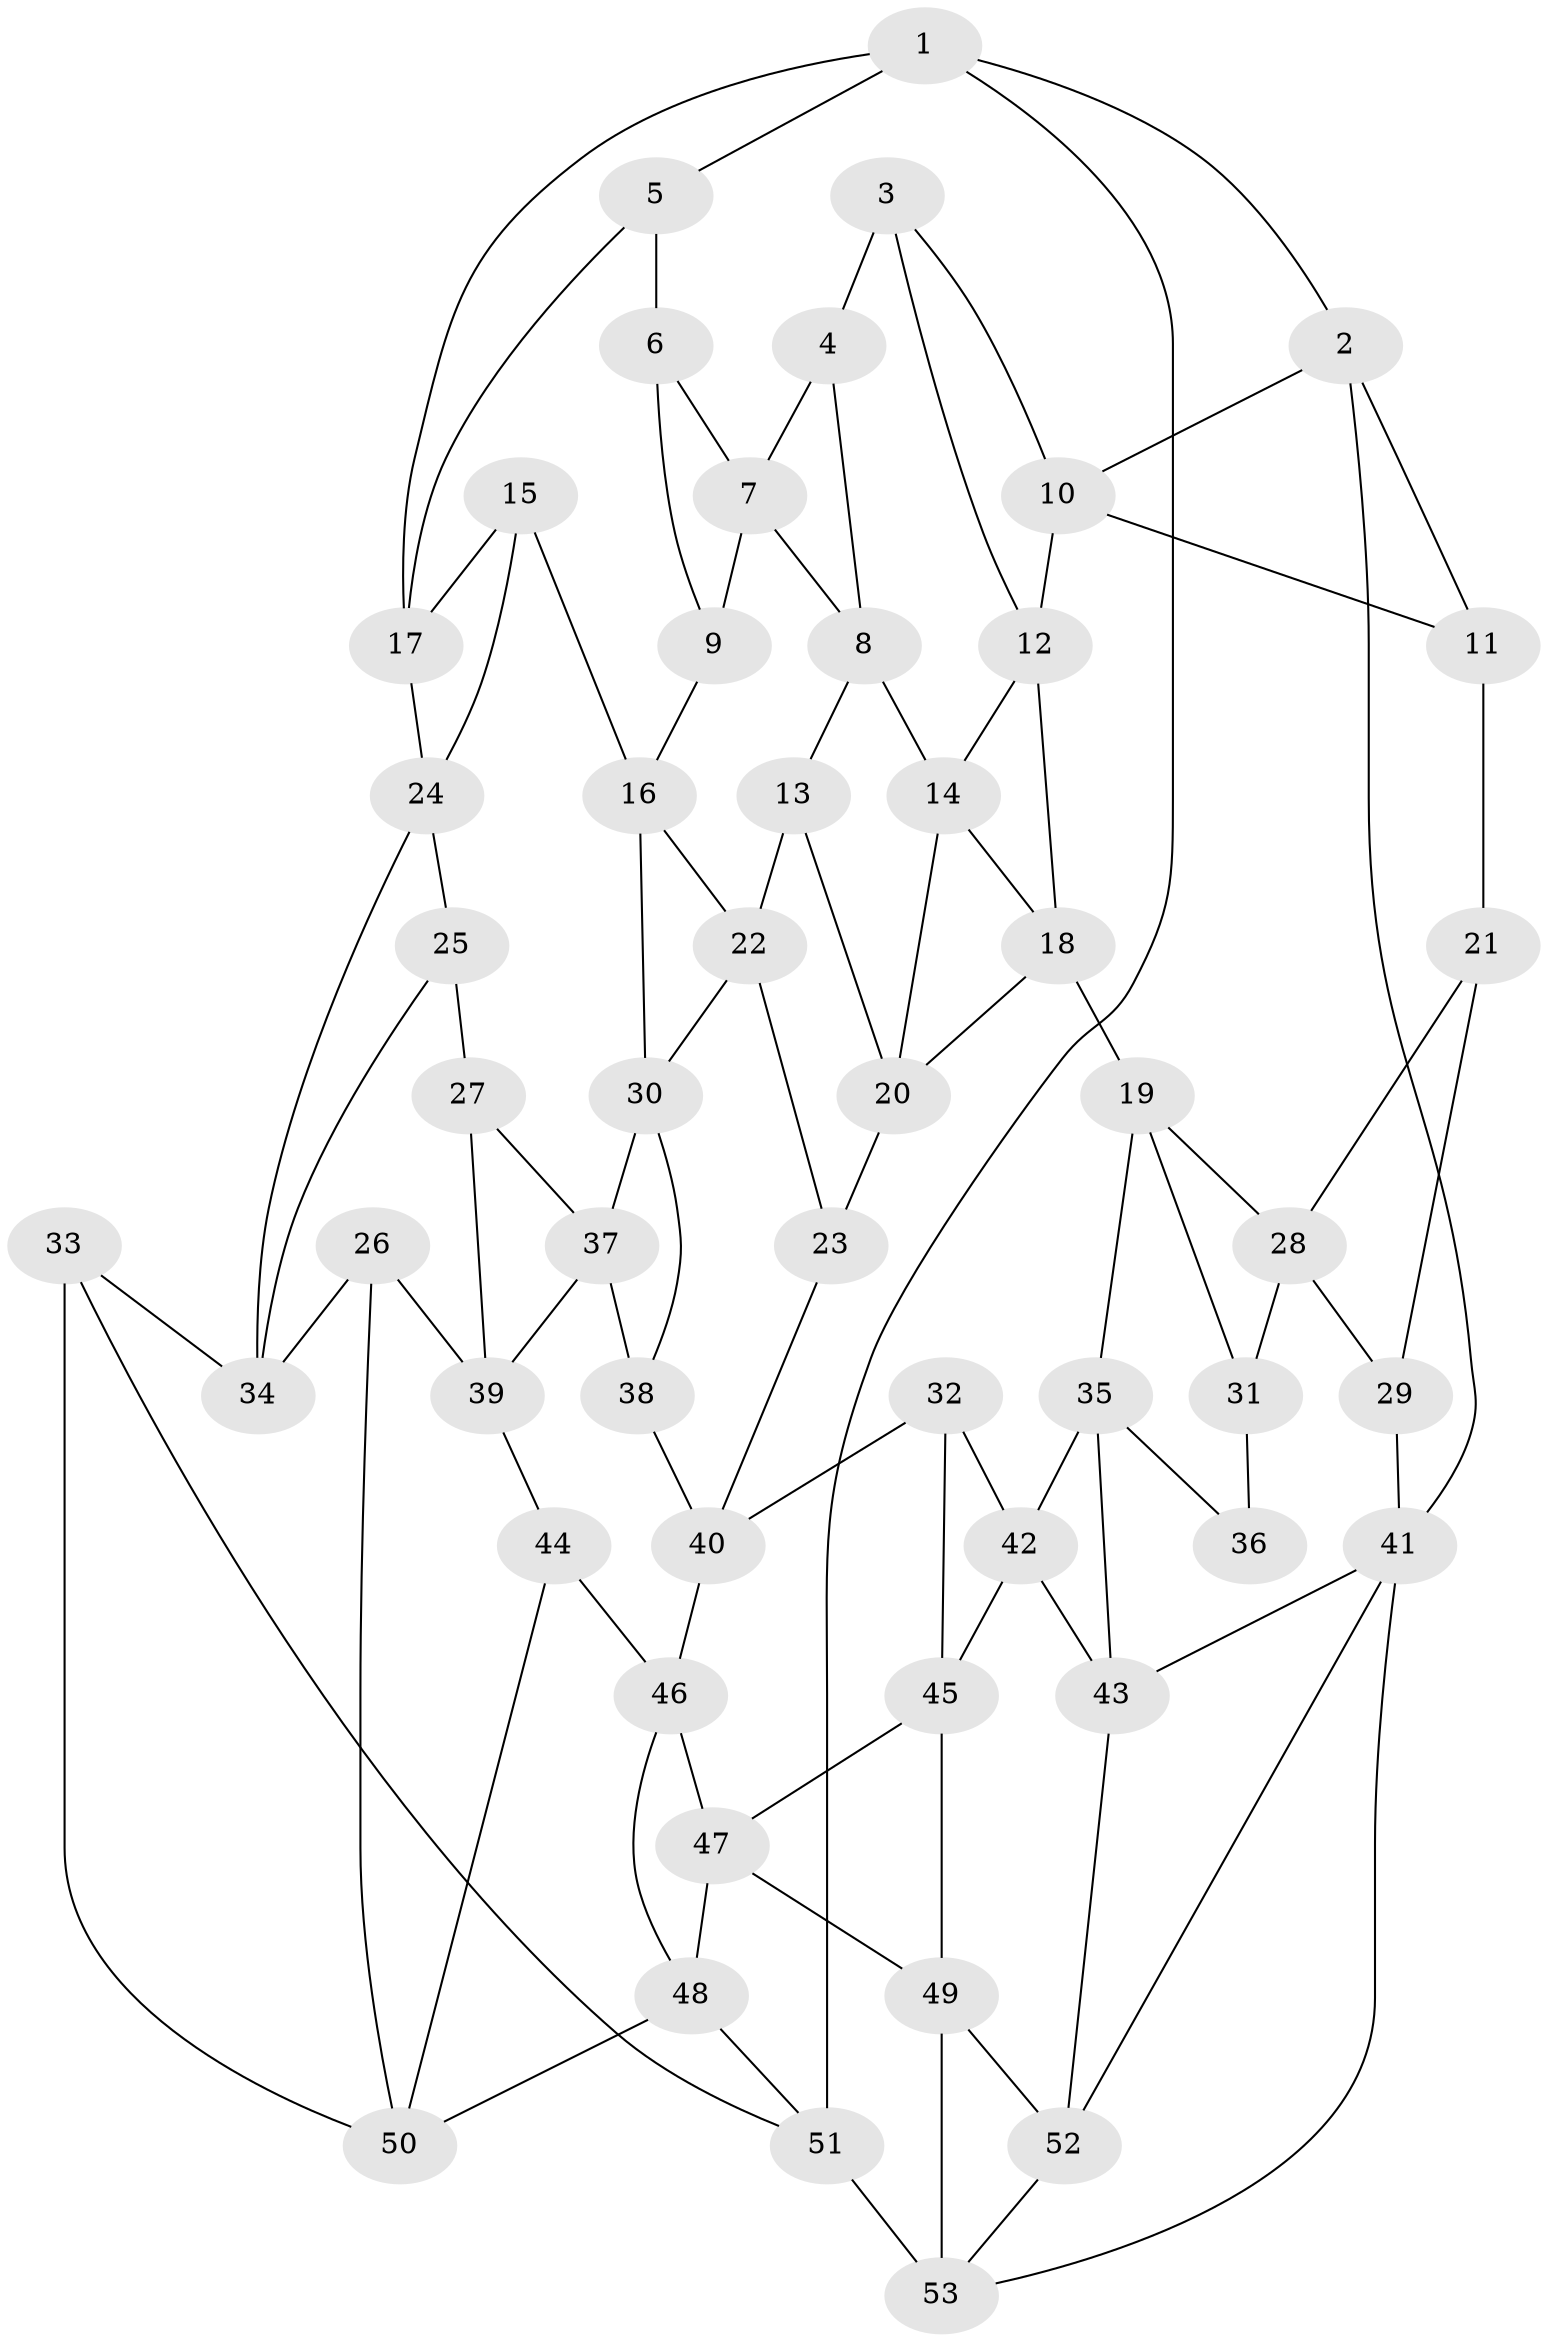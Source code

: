 // original degree distribution, {3: 0.01904761904761905, 5: 0.5142857142857142, 6: 0.21904761904761905, 4: 0.24761904761904763}
// Generated by graph-tools (version 1.1) at 2025/03/03/09/25 03:03:14]
// undirected, 53 vertices, 96 edges
graph export_dot {
graph [start="1"]
  node [color=gray90,style=filled];
  1;
  2;
  3;
  4;
  5;
  6;
  7;
  8;
  9;
  10;
  11;
  12;
  13;
  14;
  15;
  16;
  17;
  18;
  19;
  20;
  21;
  22;
  23;
  24;
  25;
  26;
  27;
  28;
  29;
  30;
  31;
  32;
  33;
  34;
  35;
  36;
  37;
  38;
  39;
  40;
  41;
  42;
  43;
  44;
  45;
  46;
  47;
  48;
  49;
  50;
  51;
  52;
  53;
  1 -- 2 [weight=1.0];
  1 -- 5 [weight=1.0];
  1 -- 17 [weight=1.0];
  1 -- 51 [weight=1.0];
  2 -- 10 [weight=1.0];
  2 -- 11 [weight=1.0];
  2 -- 41 [weight=1.0];
  3 -- 4 [weight=2.0];
  3 -- 10 [weight=1.0];
  3 -- 12 [weight=1.0];
  4 -- 7 [weight=1.0];
  4 -- 8 [weight=1.0];
  5 -- 6 [weight=2.0];
  5 -- 17 [weight=1.0];
  6 -- 7 [weight=1.0];
  6 -- 9 [weight=1.0];
  7 -- 8 [weight=1.0];
  7 -- 9 [weight=1.0];
  8 -- 13 [weight=1.0];
  8 -- 14 [weight=1.0];
  9 -- 16 [weight=1.0];
  10 -- 11 [weight=1.0];
  10 -- 12 [weight=1.0];
  11 -- 21 [weight=2.0];
  12 -- 14 [weight=1.0];
  12 -- 18 [weight=1.0];
  13 -- 20 [weight=1.0];
  13 -- 22 [weight=1.0];
  14 -- 18 [weight=1.0];
  14 -- 20 [weight=1.0];
  15 -- 16 [weight=1.0];
  15 -- 17 [weight=1.0];
  15 -- 24 [weight=1.0];
  16 -- 22 [weight=1.0];
  16 -- 30 [weight=1.0];
  17 -- 24 [weight=1.0];
  18 -- 19 [weight=1.0];
  18 -- 20 [weight=1.0];
  19 -- 28 [weight=1.0];
  19 -- 31 [weight=1.0];
  19 -- 35 [weight=1.0];
  20 -- 23 [weight=1.0];
  21 -- 28 [weight=1.0];
  21 -- 29 [weight=1.0];
  22 -- 23 [weight=1.0];
  22 -- 30 [weight=1.0];
  23 -- 40 [weight=1.0];
  24 -- 25 [weight=1.0];
  24 -- 34 [weight=1.0];
  25 -- 27 [weight=2.0];
  25 -- 34 [weight=1.0];
  26 -- 34 [weight=1.0];
  26 -- 39 [weight=1.0];
  26 -- 50 [weight=1.0];
  27 -- 37 [weight=1.0];
  27 -- 39 [weight=1.0];
  28 -- 29 [weight=1.0];
  28 -- 31 [weight=1.0];
  29 -- 41 [weight=1.0];
  30 -- 37 [weight=1.0];
  30 -- 38 [weight=1.0];
  31 -- 36 [weight=2.0];
  32 -- 40 [weight=1.0];
  32 -- 42 [weight=1.0];
  32 -- 45 [weight=1.0];
  33 -- 34 [weight=1.0];
  33 -- 50 [weight=1.0];
  33 -- 51 [weight=1.0];
  35 -- 36 [weight=1.0];
  35 -- 42 [weight=1.0];
  35 -- 43 [weight=1.0];
  37 -- 38 [weight=1.0];
  37 -- 39 [weight=1.0];
  38 -- 40 [weight=1.0];
  39 -- 44 [weight=1.0];
  40 -- 46 [weight=1.0];
  41 -- 43 [weight=1.0];
  41 -- 52 [weight=1.0];
  41 -- 53 [weight=1.0];
  42 -- 43 [weight=1.0];
  42 -- 45 [weight=1.0];
  43 -- 52 [weight=1.0];
  44 -- 46 [weight=1.0];
  44 -- 50 [weight=1.0];
  45 -- 47 [weight=1.0];
  45 -- 49 [weight=1.0];
  46 -- 47 [weight=1.0];
  46 -- 48 [weight=1.0];
  47 -- 48 [weight=1.0];
  47 -- 49 [weight=1.0];
  48 -- 50 [weight=1.0];
  48 -- 51 [weight=1.0];
  49 -- 52 [weight=1.0];
  49 -- 53 [weight=1.0];
  51 -- 53 [weight=2.0];
  52 -- 53 [weight=1.0];
}
